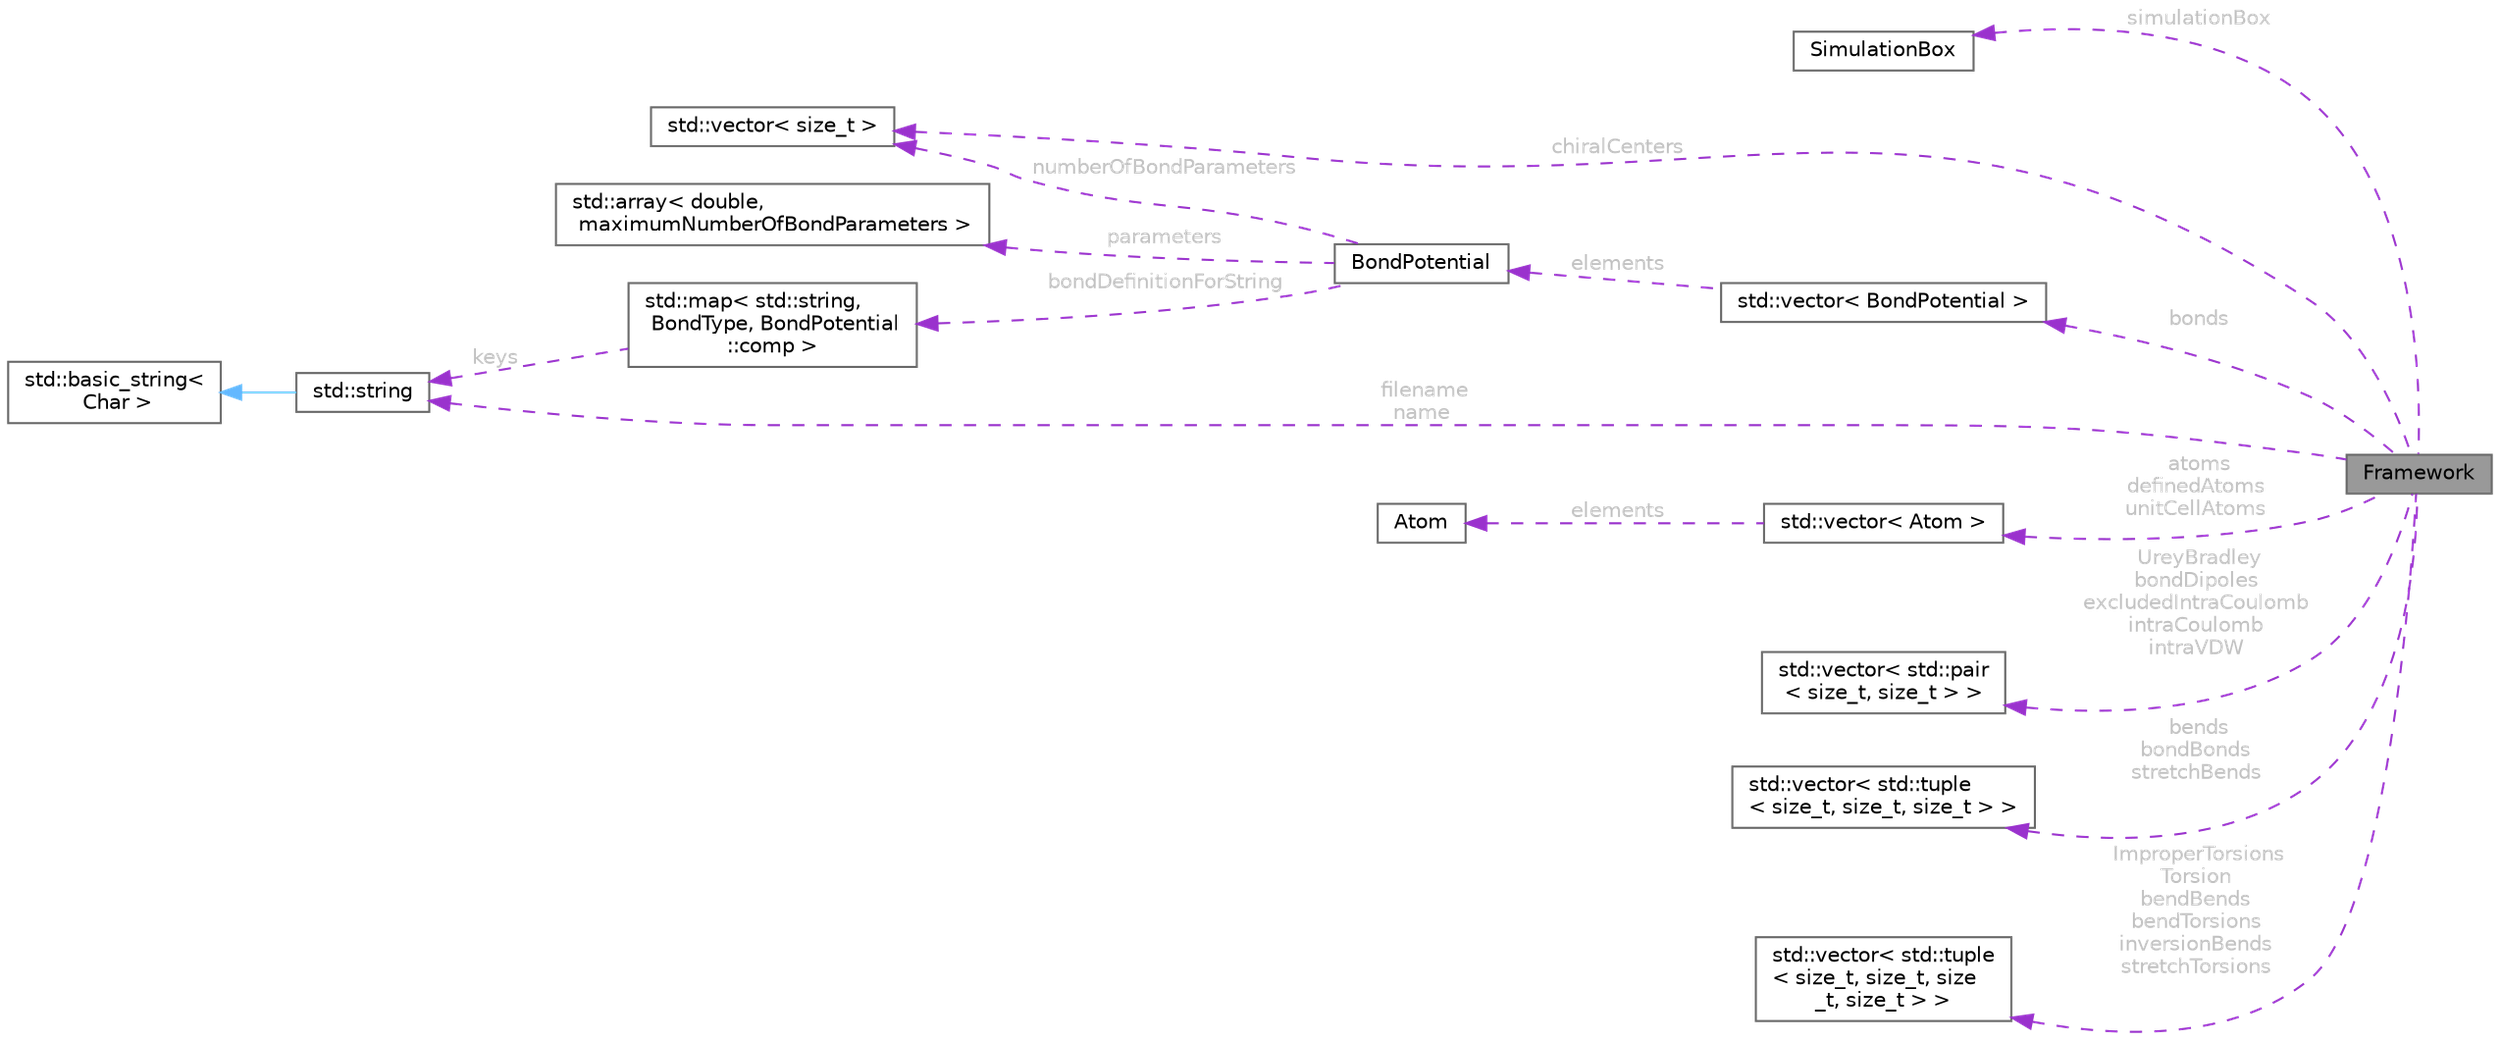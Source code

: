 digraph "Framework"
{
 // LATEX_PDF_SIZE
  bgcolor="transparent";
  edge [fontname=Helvetica,fontsize=10,labelfontname=Helvetica,labelfontsize=10];
  node [fontname=Helvetica,fontsize=10,shape=box,height=0.2,width=0.4];
  rankdir="LR";
  Node1 [id="Node000001",label="Framework",height=0.2,width=0.4,color="gray40", fillcolor="grey60", style="filled", fontcolor="black",tooltip="Represents a framework in the simulation system."];
  Node2 -> Node1 [id="edge1_Node000001_Node000002",dir="back",color="darkorchid3",style="dashed",tooltip=" ",label=" simulationBox",fontcolor="grey" ];
  Node2 [id="Node000002",label="SimulationBox",height=0.2,width=0.4,color="gray40", fillcolor="white", style="filled",URL="$structSimulationBox.html",tooltip="Represents a simulation box used in simulations."];
  Node3 -> Node1 [id="edge2_Node000001_Node000003",dir="back",color="darkorchid3",style="dashed",tooltip=" ",label=" filename\nname",fontcolor="grey" ];
  Node3 [id="Node000003",label="std::string",height=0.2,width=0.4,color="gray40", fillcolor="white", style="filled",tooltip=" "];
  Node4 -> Node3 [id="edge3_Node000003_Node000004",dir="back",color="steelblue1",style="solid",tooltip=" "];
  Node4 [id="Node000004",label="std::basic_string\<\l Char \>",height=0.2,width=0.4,color="gray40", fillcolor="white", style="filled",tooltip=" "];
  Node5 -> Node1 [id="edge4_Node000001_Node000005",dir="back",color="darkorchid3",style="dashed",tooltip=" ",label=" atoms\ndefinedAtoms\nunitCellAtoms",fontcolor="grey" ];
  Node5 [id="Node000005",label="std::vector\< Atom \>",height=0.2,width=0.4,color="gray40", fillcolor="white", style="filled",tooltip=" "];
  Node6 -> Node5 [id="edge5_Node000005_Node000006",dir="back",color="darkorchid3",style="dashed",tooltip=" ",label=" elements",fontcolor="grey" ];
  Node6 [id="Node000006",label="Atom",height=0.2,width=0.4,color="gray40", fillcolor="white", style="filled",URL="$structAtom.html",tooltip="Represents an atom in the simulation system."];
  Node7 -> Node1 [id="edge6_Node000001_Node000007",dir="back",color="darkorchid3",style="dashed",tooltip=" ",label=" chiralCenters",fontcolor="grey" ];
  Node7 [id="Node000007",label="std::vector\< size_t \>",height=0.2,width=0.4,color="gray40", fillcolor="white", style="filled",tooltip=" "];
  Node8 -> Node1 [id="edge7_Node000001_Node000008",dir="back",color="darkorchid3",style="dashed",tooltip=" ",label=" bonds",fontcolor="grey" ];
  Node8 [id="Node000008",label="std::vector\< BondPotential \>",height=0.2,width=0.4,color="gray40", fillcolor="white", style="filled",tooltip=" "];
  Node9 -> Node8 [id="edge8_Node000008_Node000009",dir="back",color="darkorchid3",style="dashed",tooltip=" ",label=" elements",fontcolor="grey" ];
  Node9 [id="Node000009",label="BondPotential",height=0.2,width=0.4,color="gray40", fillcolor="white", style="filled",URL="$structBondPotential.html",tooltip="Represents a bond potential between two particles."];
  Node10 -> Node9 [id="edge9_Node000009_Node000010",dir="back",color="darkorchid3",style="dashed",tooltip=" ",label=" parameters",fontcolor="grey" ];
  Node10 [id="Node000010",label="std::array\< double,\l maximumNumberOfBondParameters \>",height=0.2,width=0.4,color="gray40", fillcolor="white", style="filled",tooltip=" "];
  Node7 -> Node9 [id="edge10_Node000009_Node000007",dir="back",color="darkorchid3",style="dashed",tooltip=" ",label=" numberOfBondParameters",fontcolor="grey" ];
  Node11 -> Node9 [id="edge11_Node000009_Node000011",dir="back",color="darkorchid3",style="dashed",tooltip=" ",label=" bondDefinitionForString",fontcolor="grey" ];
  Node11 [id="Node000011",label="std::map\< std::string,\l BondType, BondPotential\l::comp \>",height=0.2,width=0.4,color="gray40", fillcolor="white", style="filled",tooltip=" "];
  Node3 -> Node11 [id="edge12_Node000011_Node000003",dir="back",color="darkorchid3",style="dashed",tooltip=" ",label=" keys",fontcolor="grey" ];
  Node12 -> Node1 [id="edge13_Node000001_Node000012",dir="back",color="darkorchid3",style="dashed",tooltip=" ",label=" UreyBradley\nbondDipoles\nexcludedIntraCoulomb\nintraCoulomb\nintraVDW",fontcolor="grey" ];
  Node12 [id="Node000012",label="std::vector\< std::pair\l\< size_t, size_t \> \>",height=0.2,width=0.4,color="gray40", fillcolor="white", style="filled",tooltip=" "];
  Node13 -> Node1 [id="edge14_Node000001_Node000013",dir="back",color="darkorchid3",style="dashed",tooltip=" ",label=" bends\nbondBonds\nstretchBends",fontcolor="grey" ];
  Node13 [id="Node000013",label="std::vector\< std::tuple\l\< size_t, size_t, size_t \> \>",height=0.2,width=0.4,color="gray40", fillcolor="white", style="filled",tooltip=" "];
  Node14 -> Node1 [id="edge15_Node000001_Node000014",dir="back",color="darkorchid3",style="dashed",tooltip=" ",label=" ImproperTorsions\nTorsion\nbendBends\nbendTorsions\ninversionBends\nstretchTorsions",fontcolor="grey" ];
  Node14 [id="Node000014",label="std::vector\< std::tuple\l\< size_t, size_t, size\l_t, size_t \> \>",height=0.2,width=0.4,color="gray40", fillcolor="white", style="filled",tooltip=" "];
}
